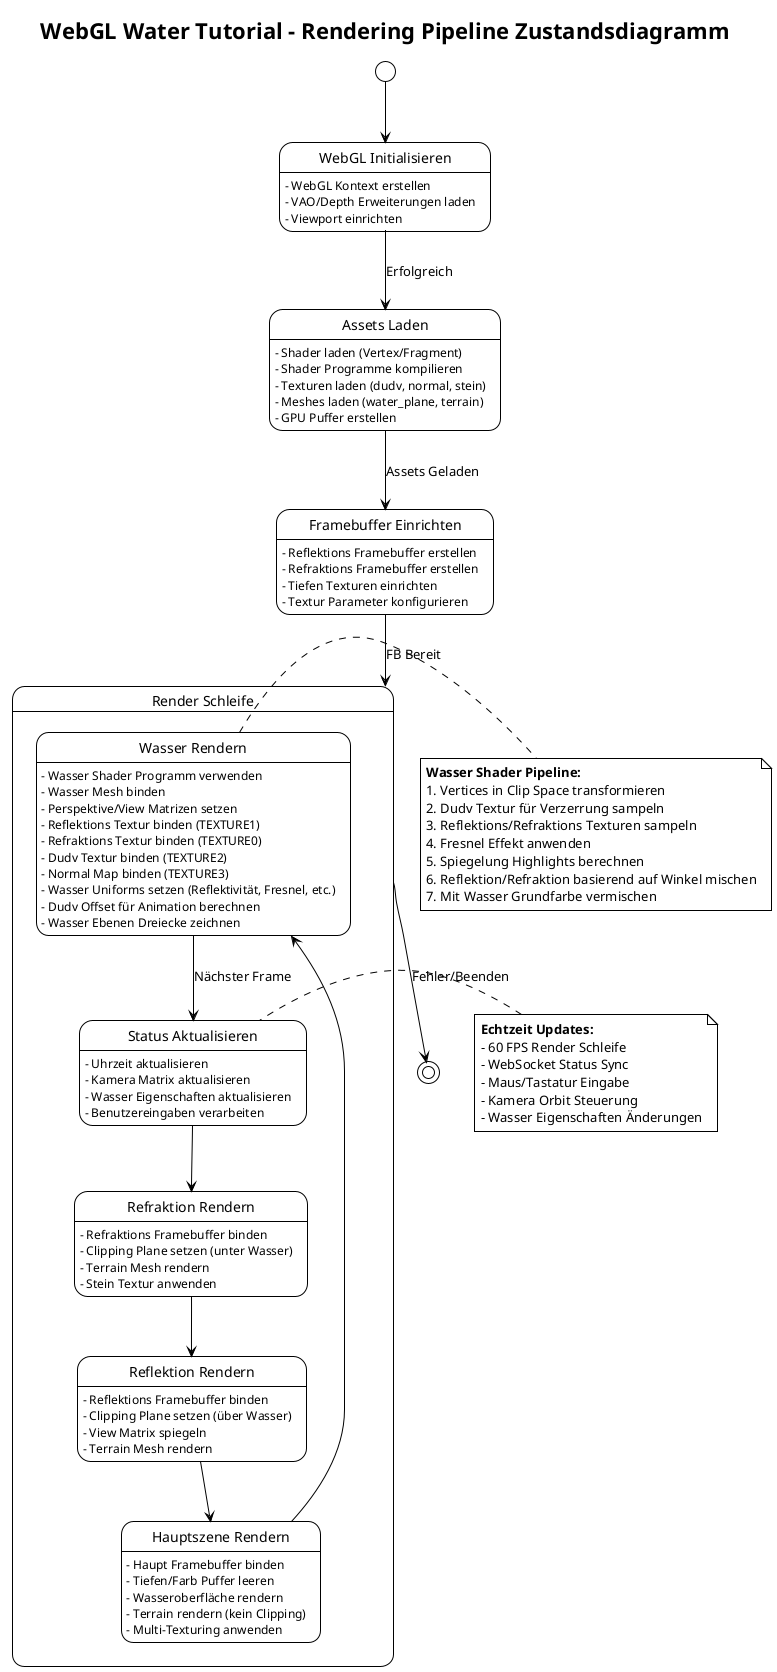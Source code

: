 @startuml WebGL Water Rendering Pipeline (Deutsch)
!theme plain
skinparam backgroundColor #FFFFFF
skinparam defaultFontColor #000000

title WebGL Water Tutorial - Rendering Pipeline Zustandsdiagramm

state "WebGL Initialisieren" as Init {
  Init : - WebGL Kontext erstellen
  Init : - VAO/Depth Erweiterungen laden
  Init : - Viewport einrichten
}

state "Assets Laden" as LoadAssets {
  LoadAssets : - Shader laden (Vertex/Fragment)
  LoadAssets : - Shader Programme kompilieren
  LoadAssets : - Texturen laden (dudv, normal, stein)
  LoadAssets : - Meshes laden (water_plane, terrain)
  LoadAssets : - GPU Puffer erstellen
}

state "Framebuffer Einrichten" as SetupFB {
  SetupFB : - Reflektions Framebuffer erstellen
  SetupFB : - Refraktions Framebuffer erstellen
  SetupFB : - Tiefen Texturen einrichten
  SetupFB : - Textur Parameter konfigurieren
}

state "Render Schleife" as RenderLoop {

  state "Status Aktualisieren" as UpdateState {
    UpdateState : - Uhrzeit aktualisieren
    UpdateState : - Kamera Matrix aktualisieren
    UpdateState : - Wasser Eigenschaften aktualisieren
    UpdateState : - Benutzereingaben verarbeiten
  }

  state "Refraktion Rendern" as RenderRefraction {
    RenderRefraction : - Refraktions Framebuffer binden
    RenderRefraction : - Clipping Plane setzen (unter Wasser)
    RenderRefraction : - Terrain Mesh rendern
    RenderRefraction : - Stein Textur anwenden
  }

  state "Reflektion Rendern" as RenderReflection {
    RenderReflection : - Reflektions Framebuffer binden
    RenderReflection : - Clipping Plane setzen (über Wasser)
    RenderReflection : - View Matrix spiegeln
    RenderReflection : - Terrain Mesh rendern
  }

  state "Hauptszene Rendern" as RenderMain {
    RenderMain : - Haupt Framebuffer binden
    RenderMain : - Tiefen/Farb Puffer leeren
    RenderMain : - Wasseroberfläche rendern
    RenderMain : - Terrain rendern (kein Clipping)
    RenderMain : - Multi-Texturing anwenden
  }

  state "Wasser Rendern" as RenderWater {
    RenderWater : - Wasser Shader Programm verwenden
    RenderWater : - Wasser Mesh binden
    RenderWater : - Perspektive/View Matrizen setzen
    RenderWater : - Reflektions Textur binden (TEXTURE1)
    RenderWater : - Refraktions Textur binden (TEXTURE0)
    RenderWater : - Dudv Textur binden (TEXTURE2)
    RenderWater : - Normal Map binden (TEXTURE3)
    RenderWater : - Wasser Uniforms setzen (Reflektivität, Fresnel, etc.)
    RenderWater : - Dudv Offset für Animation berechnen
    RenderWater : - Wasser Ebenen Dreiecke zeichnen
  }

  UpdateState --> RenderRefraction
  RenderRefraction --> RenderReflection
  RenderReflection --> RenderMain
  RenderMain --> RenderWater
  RenderWater --> UpdateState : Nächster Frame
}

[*] --> Init
Init --> LoadAssets : Erfolgreich
LoadAssets --> SetupFB : Assets Geladen
SetupFB --> RenderLoop : FB Bereit
RenderLoop --> [*] : Fehler/Beenden

note right of RenderWater
  **Wasser Shader Pipeline:**
  1. Vertices in Clip Space transformieren
  2. Dudv Textur für Verzerrung sampeln
  3. Reflektions/Refraktions Texturen sampeln
  4. Fresnel Effekt anwenden
  5. Spiegelung Highlights berechnen
  6. Reflektion/Refraktion basierend auf Winkel mischen
  7. Mit Wasser Grundfarbe vermischen
end note

note left of UpdateState
  **Echtzeit Updates:**
  - 60 FPS Render Schleife
  - WebSocket Status Sync
  - Maus/Tastatur Eingabe
  - Kamera Orbit Steuerung
  - Wasser Eigenschaften Änderungen
end note

@enduml
